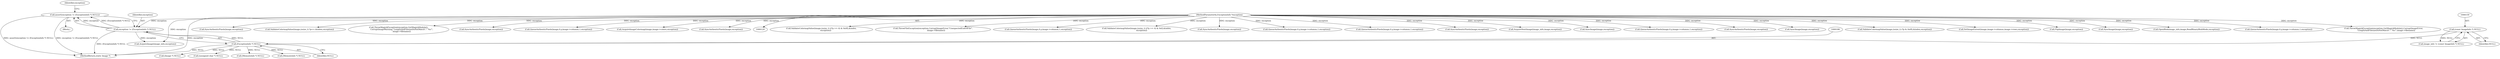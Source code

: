 digraph "0_ImageMagick_db0add932fb850d762b02604ca3053b7d7ab6deb@API" {
"1000182" [label="(Call,assert(exception != (ExceptionInfo *) NULL))"];
"1000183" [label="(Call,exception != (ExceptionInfo *) NULL)"];
"1000131" [label="(MethodParameterIn,ExceptionInfo *exception)"];
"1000185" [label="(Call,(ExceptionInfo *) NULL)"];
"1000158" [label="(Call,(const ImageInfo *) NULL)"];
"1003945" [label="(MethodReturn,static Image *)"];
"1000184" [label="(Identifier,exception)"];
"1002651" [label="(Call,ValidateColormapValue(image,(ssize_t) ((*p >> 4) & 0x0f),&index,\n              exception))"];
"1003783" [label="(Call,ThrowFileException(exception,CorruptImageError,\"UnexpectedEndOfFile\",\n          image->filename))"];
"1002427" [label="(Call,QueueAuthenticPixels(image,0,y,image->columns,1,exception))"];
"1002702" [label="(Call,ValidateColormapValue(image,(ssize_t) ((*p >> 4) & 0xf),&index,\n                exception))"];
"1003400" [label="(Call,SyncAuthenticPixels(image,exception))"];
"1000182" [label="(Call,assert(exception != (ExceptionInfo *) NULL))"];
"1003508" [label="(Call,QueueAuthenticPixels(image,0,y,image->columns,1,exception))"];
"1003002" [label="(Call,QueueAuthenticPixels(image,0,y,image->columns,1,exception))"];
"1002545" [label="(Call,SyncAuthenticPixels(image,exception))"];
"1003889" [label="(Call,AcquireNextImage(image_info,image,exception))"];
"1002774" [label="(Call,SyncImage(image,exception))"];
"1002618" [label="(Call,QueueAuthenticPixels(image,0,y,image->columns,1,exception))"];
"1000196" [label="(Call,AcquireImage(image_info,exception))"];
"1003713" [label="(Call,SyncAuthenticPixels(image,exception))"];
"1000191" [label="(Identifier,exception)"];
"1000156" [label="(Call,image_info != (const ImageInfo *) NULL)"];
"1000187" [label="(Identifier,NULL)"];
"1000131" [label="(MethodParameterIn,ExceptionInfo *exception)"];
"1002925" [label="(Call,SyncImage(image,exception))"];
"1000216" [label="(Call,(Image *) NULL)"];
"1000183" [label="(Call,exception != (ExceptionInfo *) NULL)"];
"1000158" [label="(Call,(const ImageInfo *) NULL)"];
"1001588" [label="(Call,(unsigned char *) NULL)"];
"1002672" [label="(Call,ValidateColormapValue(image,(ssize_t) (*p & 0x0f),&index,exception))"];
"1001516" [label="(Call,SetImageExtent(image,image->columns,image->rows,exception))"];
"1003801" [label="(Call,FlipImage(image,exception))"];
"1000185" [label="(Call,(ExceptionInfo *) NULL)"];
"1002581" [label="(Call,SyncImage(image,exception))"];
"1000201" [label="(Call,OpenBlob(image_info,image,ReadBinaryBlobMode,exception))"];
"1003339" [label="(Call,QueueAuthenticPixels(image,0,y,image->columns,1,exception))"];
"1001849" [label="(Call,(MemoryInfo *) NULL)"];
"1001172" [label="(Call,ThrowMagickException(exception,GetMagickModule(),CorruptImageError,\n        \"LengthAndFilesizeDoNotMatch\",\"`%s'\",image->filename))"];
"1002738" [label="(Call,SyncAuthenticPixels(image,exception))"];
"1002858" [label="(Call,ValidateColormapValue(image,(ssize_t) *p++,&index,exception))"];
"1001193" [label="(Call,ThrowMagickException(exception,GetMagickModule(),\n          CorruptImageWarning,\"LengthAndFilesizeDoNotMatch\",\"`%s'\",\n          image->filename))"];
"1002878" [label="(Call,SyncAuthenticPixels(image,exception))"];
"1002828" [label="(Call,QueueAuthenticPixels(image,0,y,image->columns,1,exception))"];
"1001918" [label="(Call,(MemoryInfo *) NULL)"];
"1000160" [label="(Identifier,NULL)"];
"1000132" [label="(Block,)"];
"1001560" [label="(Call,AcquireImageColormap(image,image->colors,exception))"];
"1003247" [label="(Call,SyncAuthenticPixels(image,exception))"];
"1000182" -> "1000132"  [label="AST: "];
"1000182" -> "1000183"  [label="CFG: "];
"1000183" -> "1000182"  [label="AST: "];
"1000191" -> "1000182"  [label="CFG: "];
"1000182" -> "1003945"  [label="DDG: assert(exception != (ExceptionInfo *) NULL)"];
"1000182" -> "1003945"  [label="DDG: exception != (ExceptionInfo *) NULL"];
"1000183" -> "1000182"  [label="DDG: exception"];
"1000183" -> "1000182"  [label="DDG: (ExceptionInfo *) NULL"];
"1000183" -> "1000185"  [label="CFG: "];
"1000184" -> "1000183"  [label="AST: "];
"1000185" -> "1000183"  [label="AST: "];
"1000183" -> "1003945"  [label="DDG: (ExceptionInfo *) NULL"];
"1000131" -> "1000183"  [label="DDG: exception"];
"1000185" -> "1000183"  [label="DDG: NULL"];
"1000183" -> "1000196"  [label="DDG: exception"];
"1000131" -> "1000129"  [label="AST: "];
"1000131" -> "1003945"  [label="DDG: exception"];
"1000131" -> "1000196"  [label="DDG: exception"];
"1000131" -> "1000201"  [label="DDG: exception"];
"1000131" -> "1001172"  [label="DDG: exception"];
"1000131" -> "1001193"  [label="DDG: exception"];
"1000131" -> "1001516"  [label="DDG: exception"];
"1000131" -> "1001560"  [label="DDG: exception"];
"1000131" -> "1002427"  [label="DDG: exception"];
"1000131" -> "1002545"  [label="DDG: exception"];
"1000131" -> "1002581"  [label="DDG: exception"];
"1000131" -> "1002618"  [label="DDG: exception"];
"1000131" -> "1002651"  [label="DDG: exception"];
"1000131" -> "1002672"  [label="DDG: exception"];
"1000131" -> "1002702"  [label="DDG: exception"];
"1000131" -> "1002738"  [label="DDG: exception"];
"1000131" -> "1002774"  [label="DDG: exception"];
"1000131" -> "1002828"  [label="DDG: exception"];
"1000131" -> "1002858"  [label="DDG: exception"];
"1000131" -> "1002878"  [label="DDG: exception"];
"1000131" -> "1002925"  [label="DDG: exception"];
"1000131" -> "1003002"  [label="DDG: exception"];
"1000131" -> "1003247"  [label="DDG: exception"];
"1000131" -> "1003339"  [label="DDG: exception"];
"1000131" -> "1003400"  [label="DDG: exception"];
"1000131" -> "1003508"  [label="DDG: exception"];
"1000131" -> "1003713"  [label="DDG: exception"];
"1000131" -> "1003783"  [label="DDG: exception"];
"1000131" -> "1003801"  [label="DDG: exception"];
"1000131" -> "1003889"  [label="DDG: exception"];
"1000185" -> "1000187"  [label="CFG: "];
"1000186" -> "1000185"  [label="AST: "];
"1000187" -> "1000185"  [label="AST: "];
"1000185" -> "1003945"  [label="DDG: NULL"];
"1000158" -> "1000185"  [label="DDG: NULL"];
"1000185" -> "1000216"  [label="DDG: NULL"];
"1000185" -> "1001588"  [label="DDG: NULL"];
"1000185" -> "1001849"  [label="DDG: NULL"];
"1000185" -> "1001918"  [label="DDG: NULL"];
"1000158" -> "1000156"  [label="AST: "];
"1000158" -> "1000160"  [label="CFG: "];
"1000159" -> "1000158"  [label="AST: "];
"1000160" -> "1000158"  [label="AST: "];
"1000156" -> "1000158"  [label="CFG: "];
"1000158" -> "1000156"  [label="DDG: NULL"];
}
